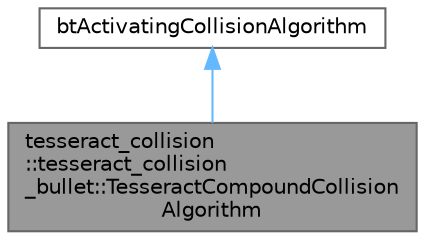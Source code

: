 digraph "tesseract_collision::tesseract_collision_bullet::TesseractCompoundCollisionAlgorithm"
{
 // LATEX_PDF_SIZE
  bgcolor="transparent";
  edge [fontname=Helvetica,fontsize=10,labelfontname=Helvetica,labelfontsize=10];
  node [fontname=Helvetica,fontsize=10,shape=box,height=0.2,width=0.4];
  Node1 [label="tesseract_collision\l::tesseract_collision\l_bullet::TesseractCompoundCollision\lAlgorithm",height=0.2,width=0.4,color="gray40", fillcolor="grey60", style="filled", fontcolor="black",tooltip="Supports collision between CompoundCollisionShapes and other collision shapes."];
  Node2 -> Node1 [dir="back",color="steelblue1",style="solid"];
  Node2 [label="btActivatingCollisionAlgorithm",height=0.2,width=0.4,color="gray40", fillcolor="white", style="filled",tooltip=" "];
}
